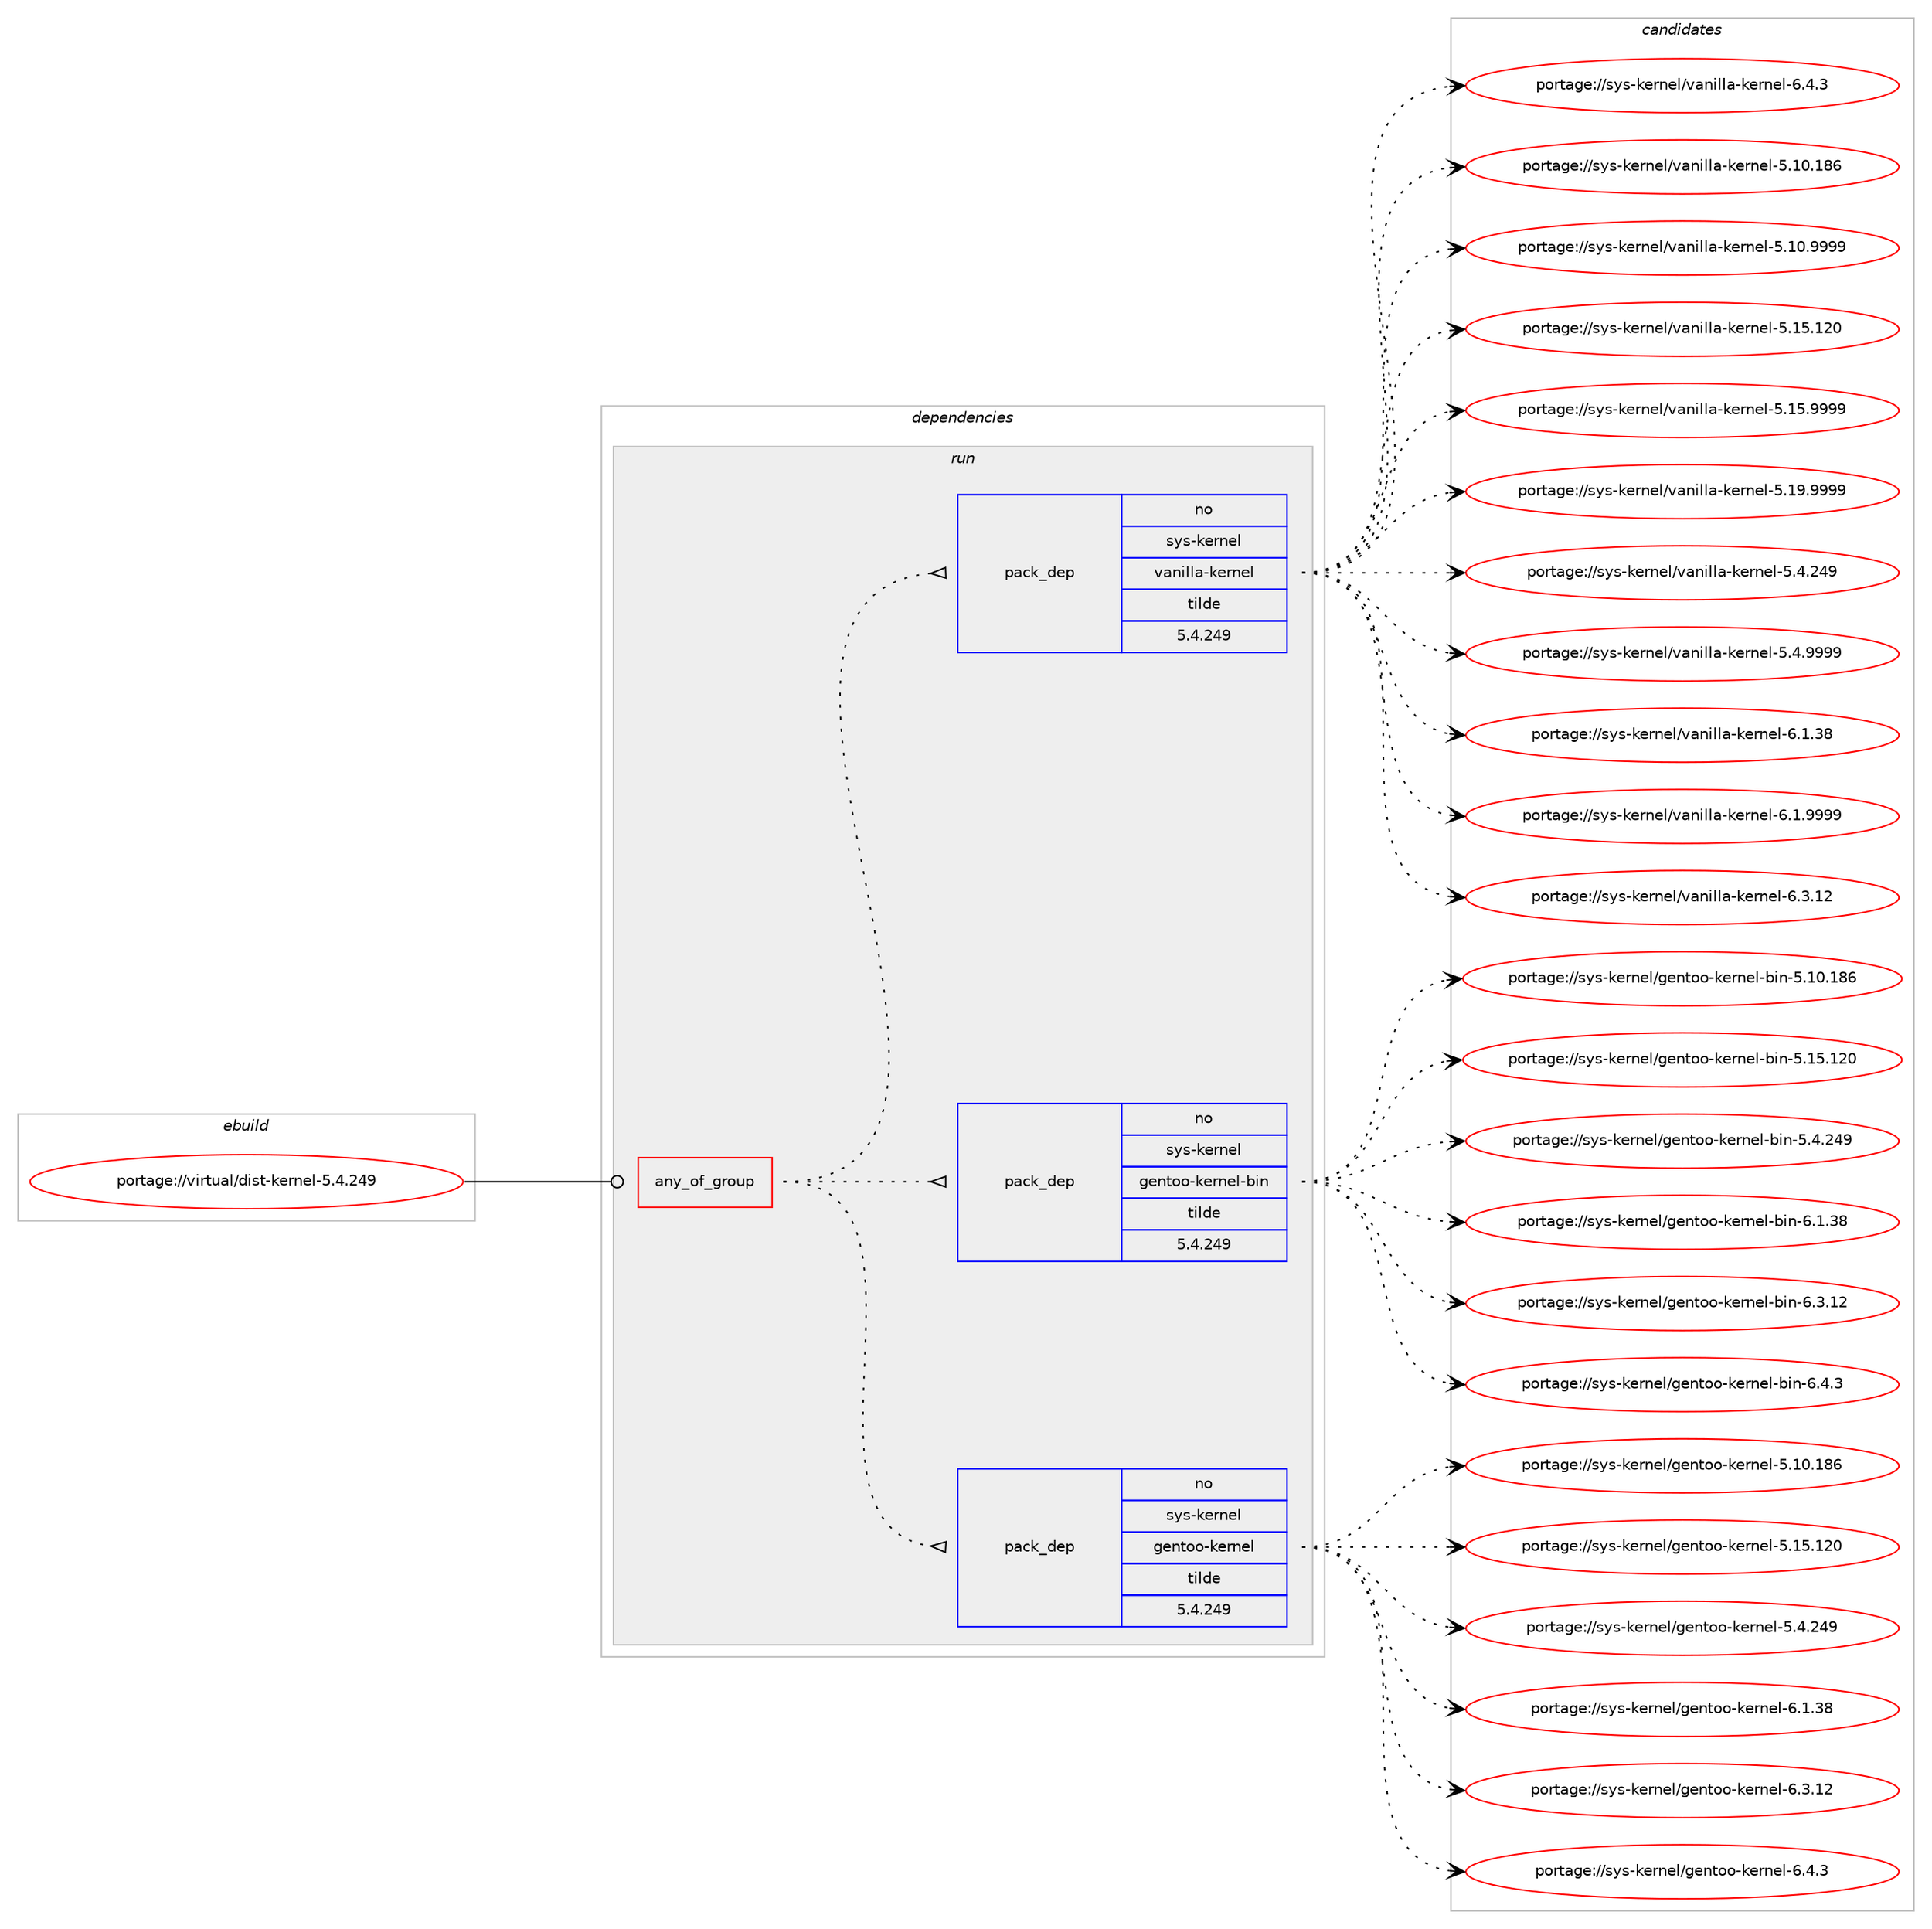 digraph prolog {

# *************
# Graph options
# *************

newrank=true;
concentrate=true;
compound=true;
graph [rankdir=LR,fontname=Helvetica,fontsize=10,ranksep=1.5];#, ranksep=2.5, nodesep=0.2];
edge  [arrowhead=vee];
node  [fontname=Helvetica,fontsize=10];

# **********
# The ebuild
# **********

subgraph cluster_leftcol {
color=gray;
rank=same;
label=<<i>ebuild</i>>;
id [label="portage://virtual/dist-kernel-5.4.249", color=red, width=4, href="../virtual/dist-kernel-5.4.249.svg"];
}

# ****************
# The dependencies
# ****************

subgraph cluster_midcol {
color=gray;
label=<<i>dependencies</i>>;
subgraph cluster_compile {
fillcolor="#eeeeee";
style=filled;
label=<<i>compile</i>>;
}
subgraph cluster_compileandrun {
fillcolor="#eeeeee";
style=filled;
label=<<i>compile and run</i>>;
}
subgraph cluster_run {
fillcolor="#eeeeee";
style=filled;
label=<<i>run</i>>;
subgraph any22 {
dependency1649 [label=<<TABLE BORDER="0" CELLBORDER="1" CELLSPACING="0" CELLPADDING="4"><TR><TD CELLPADDING="10">any_of_group</TD></TR></TABLE>>, shape=none, color=red];subgraph pack764 {
dependency1650 [label=<<TABLE BORDER="0" CELLBORDER="1" CELLSPACING="0" CELLPADDING="4" WIDTH="220"><TR><TD ROWSPAN="6" CELLPADDING="30">pack_dep</TD></TR><TR><TD WIDTH="110">no</TD></TR><TR><TD>sys-kernel</TD></TR><TR><TD>gentoo-kernel</TD></TR><TR><TD>tilde</TD></TR><TR><TD>5.4.249</TD></TR></TABLE>>, shape=none, color=blue];
}
dependency1649:e -> dependency1650:w [weight=20,style="dotted",arrowhead="oinv"];
subgraph pack765 {
dependency1651 [label=<<TABLE BORDER="0" CELLBORDER="1" CELLSPACING="0" CELLPADDING="4" WIDTH="220"><TR><TD ROWSPAN="6" CELLPADDING="30">pack_dep</TD></TR><TR><TD WIDTH="110">no</TD></TR><TR><TD>sys-kernel</TD></TR><TR><TD>gentoo-kernel-bin</TD></TR><TR><TD>tilde</TD></TR><TR><TD>5.4.249</TD></TR></TABLE>>, shape=none, color=blue];
}
dependency1649:e -> dependency1651:w [weight=20,style="dotted",arrowhead="oinv"];
subgraph pack766 {
dependency1652 [label=<<TABLE BORDER="0" CELLBORDER="1" CELLSPACING="0" CELLPADDING="4" WIDTH="220"><TR><TD ROWSPAN="6" CELLPADDING="30">pack_dep</TD></TR><TR><TD WIDTH="110">no</TD></TR><TR><TD>sys-kernel</TD></TR><TR><TD>vanilla-kernel</TD></TR><TR><TD>tilde</TD></TR><TR><TD>5.4.249</TD></TR></TABLE>>, shape=none, color=blue];
}
dependency1649:e -> dependency1652:w [weight=20,style="dotted",arrowhead="oinv"];
}
id:e -> dependency1649:w [weight=20,style="solid",arrowhead="odot"];
}
}

# **************
# The candidates
# **************

subgraph cluster_choices {
rank=same;
color=gray;
label=<<i>candidates</i>>;

subgraph choice764 {
color=black;
nodesep=1;
choice115121115451071011141101011084710310111011611111145107101114110101108455346494846495654 [label="portage://sys-kernel/gentoo-kernel-5.10.186", color=red, width=4,href="../sys-kernel/gentoo-kernel-5.10.186.svg"];
choice115121115451071011141101011084710310111011611111145107101114110101108455346495346495048 [label="portage://sys-kernel/gentoo-kernel-5.15.120", color=red, width=4,href="../sys-kernel/gentoo-kernel-5.15.120.svg"];
choice1151211154510710111411010110847103101110116111111451071011141101011084553465246505257 [label="portage://sys-kernel/gentoo-kernel-5.4.249", color=red, width=4,href="../sys-kernel/gentoo-kernel-5.4.249.svg"];
choice11512111545107101114110101108471031011101161111114510710111411010110845544649465156 [label="portage://sys-kernel/gentoo-kernel-6.1.38", color=red, width=4,href="../sys-kernel/gentoo-kernel-6.1.38.svg"];
choice11512111545107101114110101108471031011101161111114510710111411010110845544651464950 [label="portage://sys-kernel/gentoo-kernel-6.3.12", color=red, width=4,href="../sys-kernel/gentoo-kernel-6.3.12.svg"];
choice115121115451071011141101011084710310111011611111145107101114110101108455446524651 [label="portage://sys-kernel/gentoo-kernel-6.4.3", color=red, width=4,href="../sys-kernel/gentoo-kernel-6.4.3.svg"];
dependency1650:e -> choice115121115451071011141101011084710310111011611111145107101114110101108455346494846495654:w [style=dotted,weight="100"];
dependency1650:e -> choice115121115451071011141101011084710310111011611111145107101114110101108455346495346495048:w [style=dotted,weight="100"];
dependency1650:e -> choice1151211154510710111411010110847103101110116111111451071011141101011084553465246505257:w [style=dotted,weight="100"];
dependency1650:e -> choice11512111545107101114110101108471031011101161111114510710111411010110845544649465156:w [style=dotted,weight="100"];
dependency1650:e -> choice11512111545107101114110101108471031011101161111114510710111411010110845544651464950:w [style=dotted,weight="100"];
dependency1650:e -> choice115121115451071011141101011084710310111011611111145107101114110101108455446524651:w [style=dotted,weight="100"];
}
subgraph choice765 {
color=black;
nodesep=1;
choice1151211154510710111411010110847103101110116111111451071011141101011084598105110455346494846495654 [label="portage://sys-kernel/gentoo-kernel-bin-5.10.186", color=red, width=4,href="../sys-kernel/gentoo-kernel-bin-5.10.186.svg"];
choice1151211154510710111411010110847103101110116111111451071011141101011084598105110455346495346495048 [label="portage://sys-kernel/gentoo-kernel-bin-5.15.120", color=red, width=4,href="../sys-kernel/gentoo-kernel-bin-5.15.120.svg"];
choice11512111545107101114110101108471031011101161111114510710111411010110845981051104553465246505257 [label="portage://sys-kernel/gentoo-kernel-bin-5.4.249", color=red, width=4,href="../sys-kernel/gentoo-kernel-bin-5.4.249.svg"];
choice115121115451071011141101011084710310111011611111145107101114110101108459810511045544649465156 [label="portage://sys-kernel/gentoo-kernel-bin-6.1.38", color=red, width=4,href="../sys-kernel/gentoo-kernel-bin-6.1.38.svg"];
choice115121115451071011141101011084710310111011611111145107101114110101108459810511045544651464950 [label="portage://sys-kernel/gentoo-kernel-bin-6.3.12", color=red, width=4,href="../sys-kernel/gentoo-kernel-bin-6.3.12.svg"];
choice1151211154510710111411010110847103101110116111111451071011141101011084598105110455446524651 [label="portage://sys-kernel/gentoo-kernel-bin-6.4.3", color=red, width=4,href="../sys-kernel/gentoo-kernel-bin-6.4.3.svg"];
dependency1651:e -> choice1151211154510710111411010110847103101110116111111451071011141101011084598105110455346494846495654:w [style=dotted,weight="100"];
dependency1651:e -> choice1151211154510710111411010110847103101110116111111451071011141101011084598105110455346495346495048:w [style=dotted,weight="100"];
dependency1651:e -> choice11512111545107101114110101108471031011101161111114510710111411010110845981051104553465246505257:w [style=dotted,weight="100"];
dependency1651:e -> choice115121115451071011141101011084710310111011611111145107101114110101108459810511045544649465156:w [style=dotted,weight="100"];
dependency1651:e -> choice115121115451071011141101011084710310111011611111145107101114110101108459810511045544651464950:w [style=dotted,weight="100"];
dependency1651:e -> choice1151211154510710111411010110847103101110116111111451071011141101011084598105110455446524651:w [style=dotted,weight="100"];
}
subgraph choice766 {
color=black;
nodesep=1;
choice1151211154510710111411010110847118971101051081089745107101114110101108455346494846495654 [label="portage://sys-kernel/vanilla-kernel-5.10.186", color=red, width=4,href="../sys-kernel/vanilla-kernel-5.10.186.svg"];
choice115121115451071011141101011084711897110105108108974510710111411010110845534649484657575757 [label="portage://sys-kernel/vanilla-kernel-5.10.9999", color=red, width=4,href="../sys-kernel/vanilla-kernel-5.10.9999.svg"];
choice1151211154510710111411010110847118971101051081089745107101114110101108455346495346495048 [label="portage://sys-kernel/vanilla-kernel-5.15.120", color=red, width=4,href="../sys-kernel/vanilla-kernel-5.15.120.svg"];
choice115121115451071011141101011084711897110105108108974510710111411010110845534649534657575757 [label="portage://sys-kernel/vanilla-kernel-5.15.9999", color=red, width=4,href="../sys-kernel/vanilla-kernel-5.15.9999.svg"];
choice115121115451071011141101011084711897110105108108974510710111411010110845534649574657575757 [label="portage://sys-kernel/vanilla-kernel-5.19.9999", color=red, width=4,href="../sys-kernel/vanilla-kernel-5.19.9999.svg"];
choice11512111545107101114110101108471189711010510810897451071011141101011084553465246505257 [label="portage://sys-kernel/vanilla-kernel-5.4.249", color=red, width=4,href="../sys-kernel/vanilla-kernel-5.4.249.svg"];
choice1151211154510710111411010110847118971101051081089745107101114110101108455346524657575757 [label="portage://sys-kernel/vanilla-kernel-5.4.9999", color=red, width=4,href="../sys-kernel/vanilla-kernel-5.4.9999.svg"];
choice115121115451071011141101011084711897110105108108974510710111411010110845544649465156 [label="portage://sys-kernel/vanilla-kernel-6.1.38", color=red, width=4,href="../sys-kernel/vanilla-kernel-6.1.38.svg"];
choice1151211154510710111411010110847118971101051081089745107101114110101108455446494657575757 [label="portage://sys-kernel/vanilla-kernel-6.1.9999", color=red, width=4,href="../sys-kernel/vanilla-kernel-6.1.9999.svg"];
choice115121115451071011141101011084711897110105108108974510710111411010110845544651464950 [label="portage://sys-kernel/vanilla-kernel-6.3.12", color=red, width=4,href="../sys-kernel/vanilla-kernel-6.3.12.svg"];
choice1151211154510710111411010110847118971101051081089745107101114110101108455446524651 [label="portage://sys-kernel/vanilla-kernel-6.4.3", color=red, width=4,href="../sys-kernel/vanilla-kernel-6.4.3.svg"];
dependency1652:e -> choice1151211154510710111411010110847118971101051081089745107101114110101108455346494846495654:w [style=dotted,weight="100"];
dependency1652:e -> choice115121115451071011141101011084711897110105108108974510710111411010110845534649484657575757:w [style=dotted,weight="100"];
dependency1652:e -> choice1151211154510710111411010110847118971101051081089745107101114110101108455346495346495048:w [style=dotted,weight="100"];
dependency1652:e -> choice115121115451071011141101011084711897110105108108974510710111411010110845534649534657575757:w [style=dotted,weight="100"];
dependency1652:e -> choice115121115451071011141101011084711897110105108108974510710111411010110845534649574657575757:w [style=dotted,weight="100"];
dependency1652:e -> choice11512111545107101114110101108471189711010510810897451071011141101011084553465246505257:w [style=dotted,weight="100"];
dependency1652:e -> choice1151211154510710111411010110847118971101051081089745107101114110101108455346524657575757:w [style=dotted,weight="100"];
dependency1652:e -> choice115121115451071011141101011084711897110105108108974510710111411010110845544649465156:w [style=dotted,weight="100"];
dependency1652:e -> choice1151211154510710111411010110847118971101051081089745107101114110101108455446494657575757:w [style=dotted,weight="100"];
dependency1652:e -> choice115121115451071011141101011084711897110105108108974510710111411010110845544651464950:w [style=dotted,weight="100"];
dependency1652:e -> choice1151211154510710111411010110847118971101051081089745107101114110101108455446524651:w [style=dotted,weight="100"];
}
}

}
